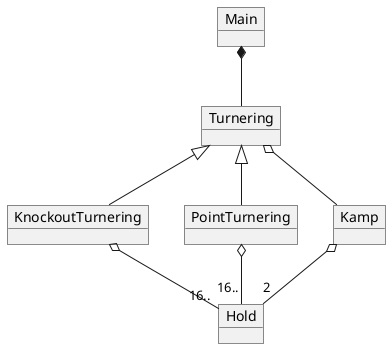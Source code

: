 @startuml
'https://plantuml.com/class-diagram

object Turnering
object Main
object Hold
object KnockoutTurnering
object PointTurnering
object Kamp

Main *-- Turnering
Turnering <|-- KnockoutTurnering
Turnering<|-- PointTurnering
KnockoutTurnering o-- "16.." Hold
PointTurnering o-- "16.." Hold
Turnering o-- Kamp
Kamp o-- "2" Hold
@enduml